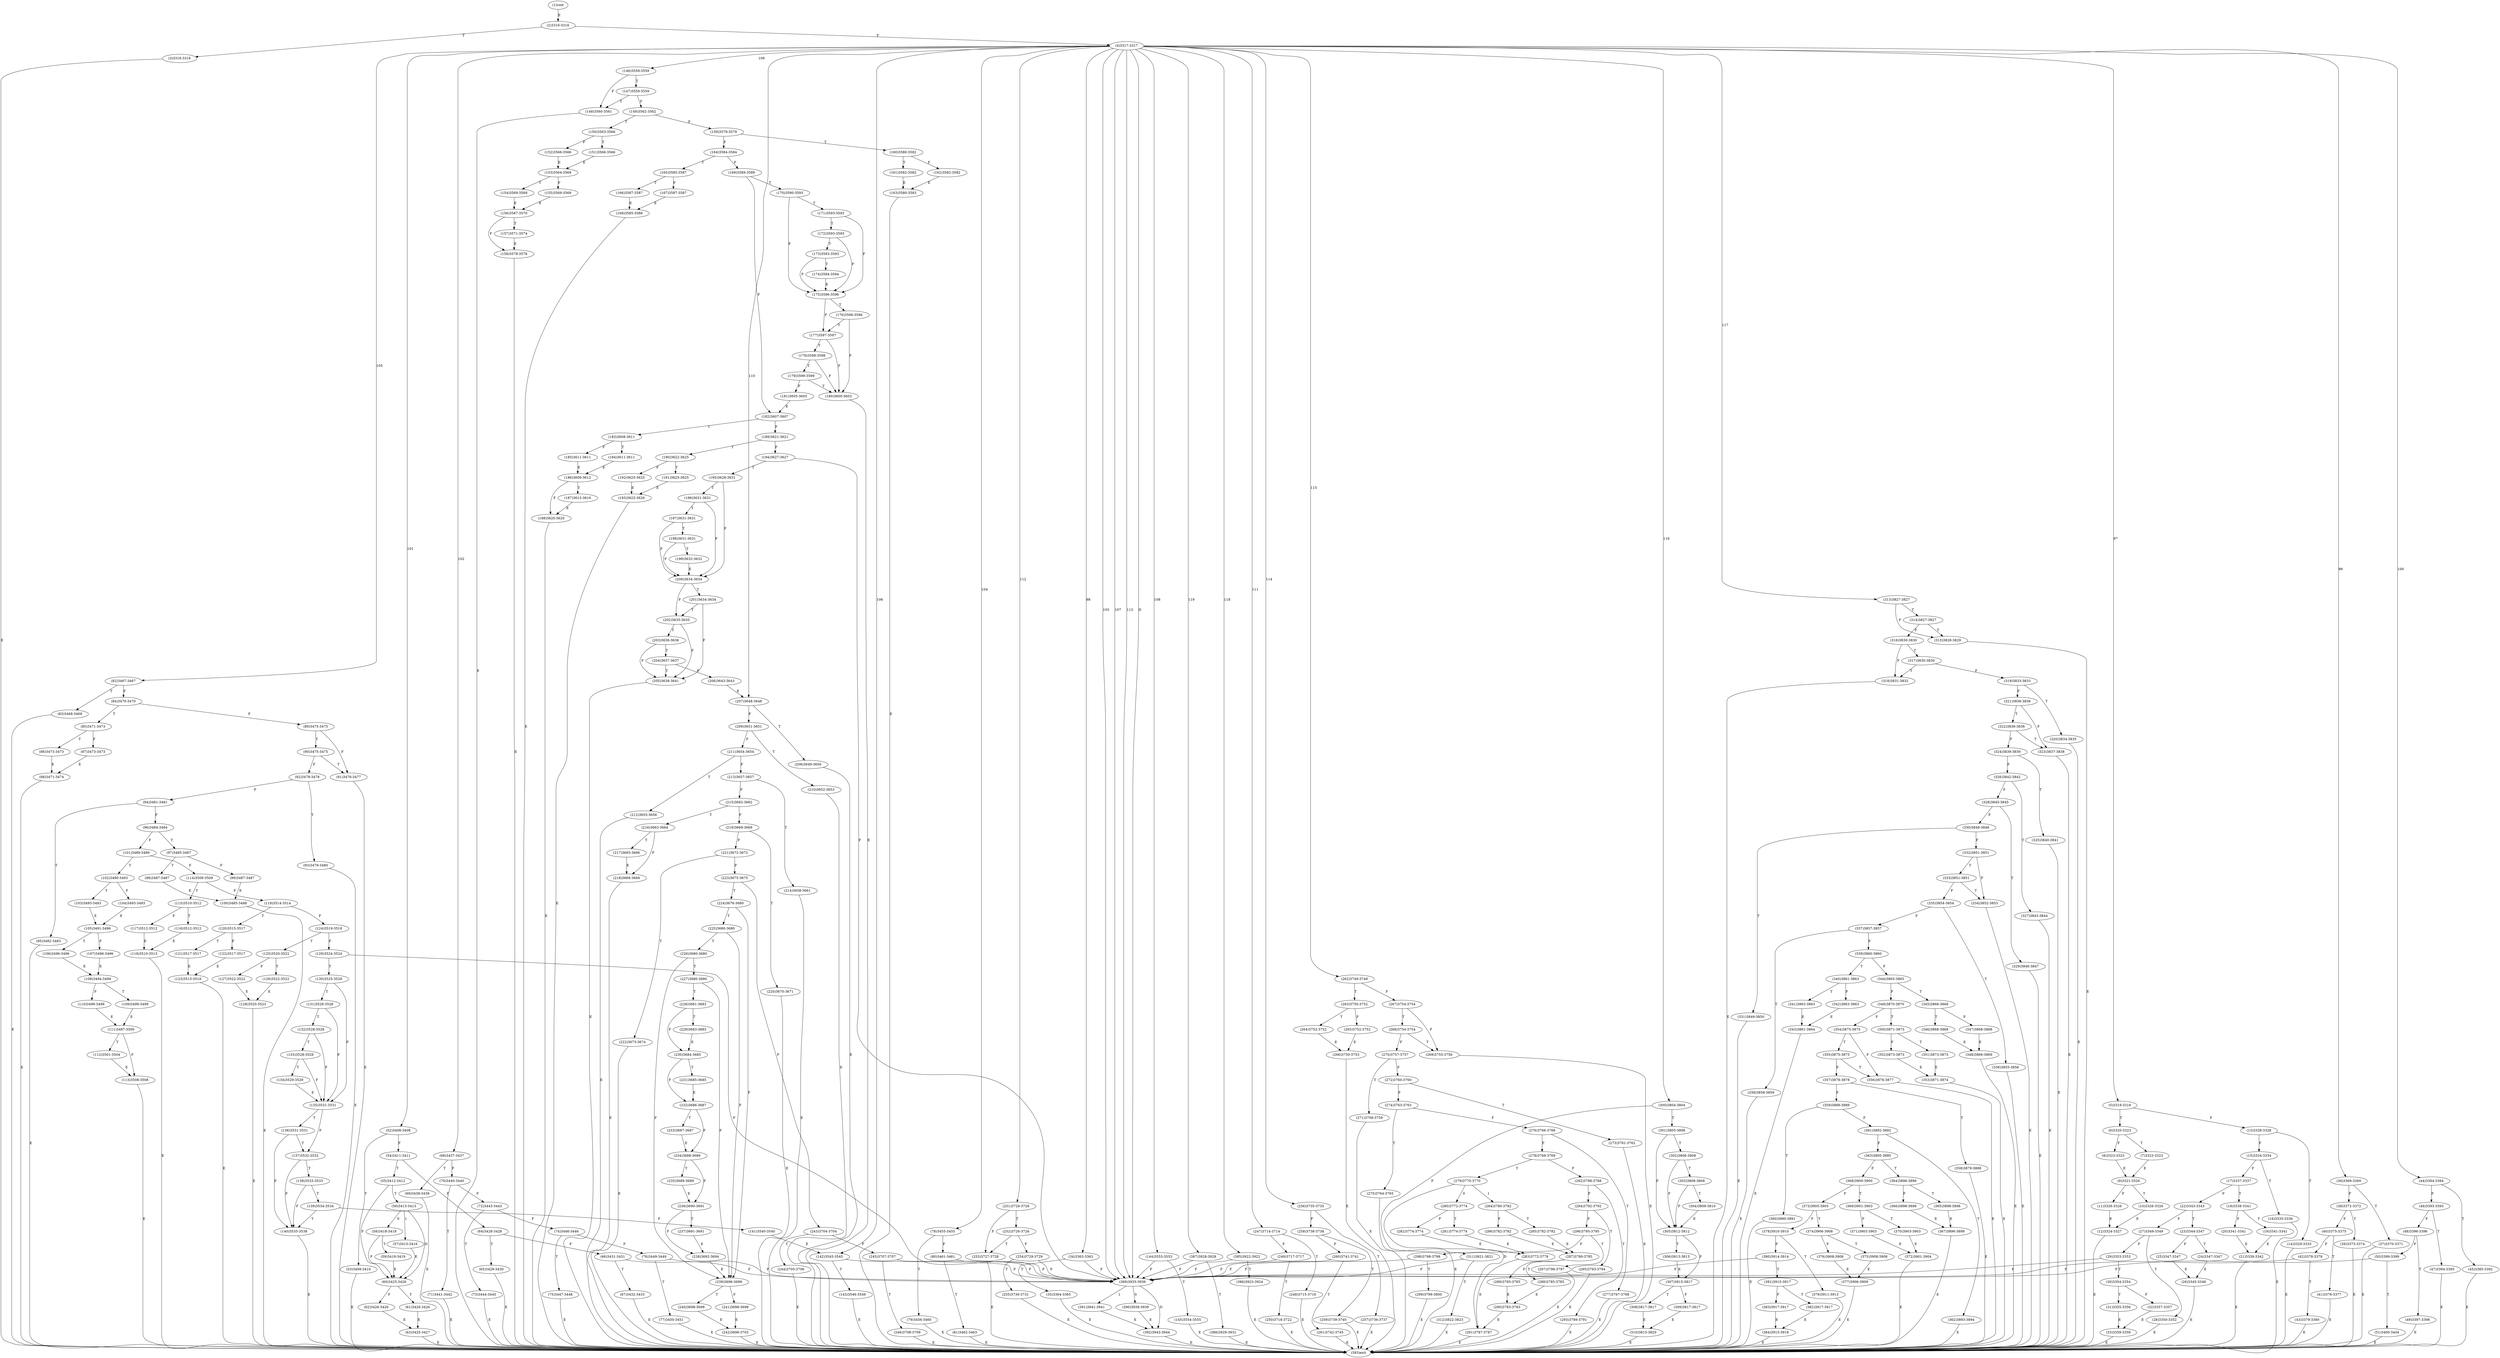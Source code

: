 digraph "" { 
1[ label="(1)root"];
2[ label="(2)3316-3316"];
3[ label="(3)3316-3316"];
4[ label="(4)3317-3317"];
5[ label="(5)3319-3319"];
6[ label="(6)3320-3323"];
7[ label="(7)3323-3323"];
8[ label="(8)3323-3323"];
9[ label="(9)3321-3326"];
10[ label="(10)3326-3326"];
11[ label="(11)3326-3326"];
12[ label="(12)3324-3327"];
13[ label="(13)3328-3328"];
14[ label="(14)3329-3333"];
15[ label="(15)3334-3334"];
17[ label="(17)3337-3337"];
16[ label="(16)3335-3336"];
19[ label="(19)3341-3341"];
18[ label="(18)3338-3341"];
21[ label="(21)3339-3342"];
20[ label="(20)3341-3341"];
23[ label="(23)3344-3347"];
22[ label="(22)3343-3343"];
25[ label="(25)3347-3347"];
24[ label="(24)3347-3347"];
27[ label="(27)3349-3349"];
26[ label="(26)3345-3348"];
29[ label="(29)3353-3353"];
28[ label="(28)3350-3352"];
31[ label="(31)3355-3356"];
30[ label="(30)3354-3354"];
34[ label="(34)3363-3363"];
35[ label="(35)3364-3365"];
32[ label="(32)3357-3357"];
33[ label="(33)3359-3359"];
38[ label="(38)3372-3372"];
39[ label="(39)3373-3374"];
36[ label="(36)3369-3369"];
37[ label="(37)3370-3371"];
42[ label="(42)3378-3378"];
43[ label="(43)3379-3380"];
40[ label="(40)3375-3375"];
41[ label="(41)3376-3377"];
46[ label="(46)3393-3393"];
47[ label="(47)3394-3395"];
44[ label="(44)3384-3384"];
45[ label="(45)3385-3392"];
51[ label="(51)3400-3404"];
50[ label="(50)3399-3399"];
49[ label="(49)3397-3398"];
48[ label="(48)3396-3396"];
55[ label="(55)3412-3412"];
54[ label="(54)3411-3411"];
53[ label="(53)3409-3410"];
52[ label="(52)3408-3408"];
59[ label="(59)3419-3419"];
58[ label="(58)3418-3418"];
57[ label="(57)3415-3416"];
56[ label="(56)3413-3413"];
63[ label="(63)3425-3427"];
62[ label="(62)3426-3426"];
61[ label="(61)3426-3426"];
60[ label="(60)3425-3426"];
68[ label="(68)3437-3437"];
69[ label="(69)3438-3439"];
70[ label="(70)3440-3440"];
71[ label="(71)3441-3442"];
64[ label="(64)3428-3428"];
65[ label="(65)3429-3430"];
66[ label="(66)3431-3431"];
67[ label="(67)3432-3433"];
76[ label="(76)3449-3449"];
77[ label="(77)3450-3451"];
78[ label="(78)3455-3455"];
79[ label="(79)3456-3460"];
72[ label="(72)3443-3443"];
73[ label="(73)3444-3445"];
74[ label="(74)3446-3446"];
75[ label="(75)3447-3448"];
85[ label="(85)3471-3473"];
84[ label="(84)3470-3470"];
87[ label="(87)3473-3473"];
86[ label="(86)3473-3473"];
81[ label="(81)3462-3463"];
80[ label="(80)3461-3461"];
83[ label="(83)3468-3469"];
82[ label="(82)3467-3467"];
93[ label="(93)3479-3480"];
92[ label="(92)3478-3478"];
95[ label="(95)3482-3483"];
94[ label="(94)3481-3481"];
89[ label="(89)3475-3475"];
88[ label="(88)3471-3474"];
91[ label="(91)3476-3477"];
90[ label="(90)3475-3475"];
102[ label="(102)3490-3493"];
103[ label="(103)3493-3493"];
100[ label="(100)3485-3488"];
101[ label="(101)3489-3489"];
98[ label="(98)3487-3487"];
99[ label="(99)3487-3487"];
96[ label="(96)3484-3484"];
97[ label="(97)3485-3487"];
110[ label="(110)3499-3499"];
111[ label="(111)3497-3500"];
108[ label="(108)3494-3499"];
109[ label="(109)3499-3499"];
106[ label="(106)3496-3496"];
107[ label="(107)3496-3496"];
104[ label="(104)3493-3493"];
105[ label="(105)3491-3496"];
119[ label="(119)3514-3514"];
118[ label="(118)3510-3513"];
117[ label="(117)3512-3512"];
116[ label="(116)3512-3512"];
115[ label="(115)3510-3512"];
114[ label="(114)3509-3509"];
113[ label="(113)3508-3508"];
112[ label="(112)3501-3504"];
127[ label="(127)3522-3522"];
126[ label="(126)3522-3522"];
125[ label="(125)3520-3522"];
124[ label="(124)3519-3519"];
123[ label="(123)3515-3518"];
122[ label="(122)3517-3517"];
121[ label="(121)3517-3517"];
120[ label="(120)3515-3517"];
137[ label="(137)3532-3532"];
136[ label="(136)3531-3531"];
139[ label="(139)3534-3534"];
138[ label="(138)3533-3533"];
141[ label="(141)3540-3540"];
140[ label="(140)3535-3538"];
143[ label="(143)3546-3549"];
142[ label="(142)3545-3545"];
129[ label="(129)3524-3524"];
128[ label="(128)3520-3523"];
131[ label="(131)3528-3528"];
130[ label="(130)3525-3528"];
133[ label="(133)3528-3528"];
132[ label="(132)3528-3528"];
135[ label="(135)3531-3531"];
134[ label="(134)3529-3529"];
152[ label="(152)3566-3566"];
153[ label="(153)3564-3569"];
154[ label="(154)3569-3569"];
155[ label="(155)3569-3569"];
156[ label="(156)3567-3570"];
157[ label="(157)3571-3574"];
158[ label="(158)3578-3578"];
159[ label="(159)3579-3579"];
144[ label="(144)3553-3553"];
145[ label="(145)3554-3555"];
146[ label="(146)3559-3559"];
147[ label="(147)3559-3559"];
148[ label="(148)3560-3561"];
149[ label="(149)3562-3562"];
150[ label="(150)3563-3566"];
151[ label="(151)3566-3566"];
171[ label="(171)3593-3593"];
170[ label="(170)3590-3593"];
169[ label="(169)3589-3589"];
168[ label="(168)3585-3588"];
175[ label="(175)3596-3596"];
174[ label="(174)3594-3594"];
173[ label="(173)3593-3593"];
172[ label="(172)3593-3593"];
163[ label="(163)3580-3583"];
162[ label="(162)3582-3582"];
161[ label="(161)3582-3582"];
160[ label="(160)3580-3582"];
167[ label="(167)3587-3587"];
166[ label="(166)3587-3587"];
165[ label="(165)3585-3587"];
164[ label="(164)3584-3584"];
186[ label="(186)3609-3612"];
187[ label="(187)3613-3616"];
184[ label="(184)3611-3611"];
185[ label="(185)3611-3611"];
190[ label="(190)3622-3625"];
191[ label="(191)3625-3625"];
188[ label="(188)3620-3620"];
189[ label="(189)3621-3621"];
178[ label="(178)3598-3598"];
179[ label="(179)3599-3599"];
176[ label="(176)3596-3596"];
177[ label="(177)3597-3597"];
182[ label="(182)3607-3607"];
183[ label="(183)3608-3611"];
180[ label="(180)3600-3603"];
181[ label="(181)3605-3605"];
205[ label="(205)3638-3641"];
204[ label="(204)3637-3637"];
207[ label="(207)3648-3648"];
206[ label="(206)3643-3643"];
201[ label="(201)3634-3634"];
200[ label="(200)3634-3634"];
203[ label="(203)3636-3636"];
202[ label="(202)3635-3635"];
197[ label="(197)3631-3631"];
196[ label="(196)3631-3631"];
199[ label="(199)3632-3632"];
198[ label="(198)3631-3631"];
193[ label="(193)3623-3626"];
192[ label="(192)3625-3625"];
195[ label="(195)3628-3631"];
194[ label="(194)3627-3627"];
220[ label="(220)3670-3671"];
221[ label="(221)3672-3672"];
222[ label="(222)3673-3674"];
223[ label="(223)3675-3675"];
216[ label="(216)3663-3664"];
217[ label="(217)3665-3666"];
218[ label="(218)3668-3668"];
219[ label="(219)3669-3669"];
212[ label="(212)3655-3656"];
213[ label="(213)3657-3657"];
214[ label="(214)3658-3661"];
215[ label="(215)3662-3662"];
208[ label="(208)3649-3650"];
209[ label="(209)3651-3651"];
210[ label="(210)3652-3653"];
211[ label="(211)3654-3654"];
239[ label="(239)3696-3698"];
238[ label="(238)3692-3694"];
237[ label="(237)3691-3691"];
236[ label="(236)3690-3691"];
235[ label="(235)3689-3689"];
234[ label="(234)3688-3689"];
233[ label="(233)3687-3687"];
232[ label="(232)3686-3687"];
231[ label="(231)3685-3685"];
230[ label="(230)3684-3685"];
229[ label="(229)3683-3683"];
228[ label="(228)3681-3683"];
227[ label="(227)3680-3680"];
226[ label="(226)3680-3680"];
225[ label="(225)3680-3680"];
224[ label="(224)3676-3680"];
254[ label="(254)3729-3729"];
255[ label="(255)3730-3731"];
252[ label="(252)3726-3726"];
253[ label="(253)3727-3728"];
250[ label="(250)3718-3722"];
251[ label="(251)3726-3726"];
248[ label="(248)3715-3716"];
249[ label="(249)3717-3717"];
246[ label="(246)3708-3709"];
247[ label="(247)3714-3714"];
244[ label="(244)3705-3706"];
245[ label="(245)3707-3707"];
242[ label="(242)3696-3703"];
243[ label="(243)3704-3704"];
240[ label="(240)3698-3698"];
241[ label="(241)3698-3698"];
275[ label="(275)3764-3765"];
274[ label="(274)3763-3763"];
273[ label="(273)3761-3762"];
272[ label="(272)3760-3760"];
279[ label="(279)3770-3770"];
278[ label="(278)3769-3769"];
277[ label="(277)3767-3768"];
276[ label="(276)3766-3766"];
283[ label="(283)3772-3778"];
282[ label="(282)3774-3774"];
281[ label="(281)3774-3774"];
280[ label="(280)3772-3774"];
287[ label="(287)3780-3785"];
286[ label="(286)3782-3782"];
285[ label="(285)3782-3782"];
284[ label="(284)3780-3782"];
258[ label="(258)3738-3738"];
259[ label="(259)3739-3740"];
256[ label="(256)3735-3735"];
257[ label="(257)3736-3737"];
262[ label="(262)3749-3749"];
263[ label="(263)3750-3752"];
260[ label="(260)3741-3741"];
261[ label="(261)3742-3745"];
266[ label="(266)3750-3753"];
267[ label="(267)3754-3754"];
264[ label="(264)3752-3752"];
265[ label="(265)3752-3752"];
270[ label="(270)3757-3757"];
271[ label="(271)3758-3759"];
268[ label="(268)3754-3754"];
269[ label="(269)3755-3756"];
305[ label="(305)3812-3812"];
304[ label="(304)3809-3810"];
307[ label="(307)3815-3817"];
306[ label="(306)3813-3813"];
309[ label="(309)3817-3817"];
308[ label="(308)3817-3817"];
311[ label="(311)3821-3821"];
310[ label="(310)3815-3820"];
313[ label="(313)3827-3827"];
312[ label="(312)3822-3823"];
315[ label="(315)3828-3829"];
314[ label="(314)3827-3827"];
317[ label="(317)3830-3830"];
316[ label="(316)3830-3830"];
319[ label="(319)3833-3833"];
318[ label="(318)3831-3832"];
288[ label="(288)3785-3785"];
289[ label="(289)3785-3785"];
290[ label="(290)3783-3783"];
291[ label="(291)3787-3787"];
292[ label="(292)3788-3788"];
293[ label="(293)3789-3791"];
294[ label="(294)3792-3792"];
295[ label="(295)3793-3794"];
296[ label="(296)3795-3795"];
297[ label="(297)3796-3797"];
298[ label="(298)3798-3798"];
299[ label="(299)3799-3800"];
300[ label="(300)3804-3804"];
301[ label="(301)3805-3808"];
302[ label="(302)3808-3808"];
303[ label="(303)3808-3808"];
343[ label="(343)3861-3864"];
342[ label="(342)3863-3863"];
341[ label="(341)3863-3863"];
340[ label="(340)3861-3863"];
339[ label="(339)3860-3860"];
338[ label="(338)3858-3859"];
337[ label="(337)3857-3857"];
336[ label="(336)3855-3856"];
351[ label="(351)3873-3873"];
350[ label="(350)3871-3873"];
349[ label="(349)3870-3870"];
348[ label="(348)3866-3869"];
347[ label="(347)3868-3868"];
346[ label="(346)3868-3868"];
345[ label="(345)3866-3868"];
344[ label="(344)3865-3865"];
326[ label="(326)3842-3842"];
327[ label="(327)3843-3844"];
324[ label="(324)3839-3839"];
325[ label="(325)3840-3841"];
322[ label="(322)3836-3836"];
323[ label="(323)3837-3838"];
320[ label="(320)3834-3835"];
321[ label="(321)3836-3836"];
334[ label="(334)3852-3853"];
335[ label="(335)3854-3854"];
332[ label="(332)3851-3851"];
333[ label="(333)3851-3851"];
330[ label="(330)3848-3848"];
331[ label="(331)3849-3850"];
328[ label="(328)3845-3845"];
329[ label="(329)3846-3847"];
373[ label="(373)3905-3905"];
372[ label="(372)3901-3904"];
375[ label="(375)3908-3908"];
374[ label="(374)3906-3908"];
369[ label="(369)3901-3903"];
368[ label="(368)3900-3900"];
371[ label="(371)3903-3903"];
370[ label="(370)3903-3903"];
381[ label="(381)3915-3917"];
380[ label="(380)3914-3914"];
383[ label="(383)3917-3917"];
382[ label="(382)3917-3917"];
377[ label="(377)3906-3909"];
376[ label="(376)3908-3908"];
379[ label="(379)3911-3913"];
378[ label="(378)3910-3910"];
356[ label="(356)3876-3877"];
357[ label="(357)3878-3878"];
358[ label="(358)3879-3888"];
359[ label="(359)3889-3889"];
352[ label="(352)3873-3873"];
353[ label="(353)3871-3874"];
354[ label="(354)3875-3875"];
355[ label="(355)3875-3875"];
364[ label="(364)3896-3898"];
365[ label="(365)3898-3898"];
366[ label="(366)3898-3898"];
367[ label="(367)3896-3899"];
360[ label="(360)3890-3891"];
361[ label="(361)3892-3892"];
362[ label="(362)3893-3894"];
363[ label="(363)3895-3895"];
393[ label="(393)exit"];
392[ label="(392)3943-3944"];
387[ label="(387)3928-3928"];
386[ label="(386)3923-3924"];
385[ label="(385)3922-3922"];
384[ label="(384)3915-3918"];
391[ label="(391)3941-3941"];
390[ label="(390)3938-3939"];
389[ label="(389)3935-3936"];
388[ label="(388)3929-3931"];
1->2[ label="E"];
2->4[ label="F"];
2->3[ label="T"];
3->393[ label="E"];
4->5[ label="97"];
4->34[ label="98"];
4->36[ label="99"];
4->44[ label="100"];
4->52[ label="101"];
4->68[ label="102"];
4->389[ label="103"];
4->78[ label="104"];
4->82[ label="105"];
4->142[ label="106"];
4->389[ label="107"];
4->144[ label="108"];
4->146[ label="109"];
4->207[ label="110"];
4->247[ label="111"];
4->251[ label="112"];
4->389[ label="113"];
4->256[ label="114"];
4->262[ label="115"];
4->300[ label="116"];
4->313[ label="117"];
4->385[ label="118"];
4->387[ label="119"];
4->389[ label="D"];
5->13[ label="F"];
5->6[ label="T"];
6->8[ label="F"];
6->7[ label="T"];
7->9[ label="E"];
8->9[ label="E"];
9->11[ label="F"];
9->10[ label="T"];
10->12[ label="E"];
11->12[ label="E"];
12->393[ label="E"];
13->15[ label="F"];
13->14[ label="T"];
14->393[ label="E"];
15->17[ label="F"];
15->16[ label="T"];
16->393[ label="E"];
17->22[ label="F"];
17->18[ label="T"];
18->20[ label="F"];
18->19[ label="T"];
19->21[ label="E"];
20->21[ label="E"];
21->393[ label="E"];
22->27[ label="F"];
22->23[ label="T"];
23->25[ label="F"];
23->24[ label="T"];
24->26[ label="E"];
25->26[ label="E"];
26->393[ label="E"];
27->29[ label="F"];
27->28[ label="T"];
28->393[ label="E"];
29->389[ label="F"];
29->30[ label="T"];
30->32[ label="F"];
30->31[ label="T"];
31->33[ label="E"];
32->33[ label="E"];
33->393[ label="E"];
34->389[ label="F"];
34->35[ label="T"];
35->393[ label="E"];
36->38[ label="F"];
36->37[ label="T"];
37->393[ label="E"];
38->40[ label="F"];
38->39[ label="T"];
39->393[ label="E"];
40->42[ label="F"];
40->41[ label="T"];
41->393[ label="E"];
42->389[ label="F"];
42->43[ label="T"];
43->393[ label="E"];
44->46[ label="F"];
44->45[ label="T"];
45->393[ label="E"];
46->48[ label="F"];
46->47[ label="T"];
47->393[ label="E"];
48->50[ label="F"];
48->49[ label="T"];
49->393[ label="E"];
50->389[ label="F"];
50->51[ label="T"];
51->393[ label="E"];
52->54[ label="F"];
52->53[ label="T"];
53->393[ label="E"];
54->64[ label="F"];
54->55[ label="T"];
55->60[ label="F"];
55->56[ label="T"];
56->58[ label="0"];
56->57[ label="1"];
56->60[ label="D"];
57->60[ label="E"];
58->60[ label="F"];
58->59[ label="T"];
59->60[ label="E"];
60->62[ label="F"];
60->61[ label="T"];
61->63[ label="E"];
62->63[ label="E"];
63->393[ label="E"];
64->66[ label="F"];
64->65[ label="T"];
65->393[ label="E"];
66->389[ label="F"];
66->67[ label="T"];
67->393[ label="E"];
68->70[ label="F"];
68->69[ label="T"];
69->393[ label="E"];
70->72[ label="F"];
70->71[ label="T"];
71->393[ label="E"];
72->74[ label="F"];
72->73[ label="T"];
73->393[ label="E"];
74->76[ label="F"];
74->75[ label="T"];
75->393[ label="E"];
76->389[ label="F"];
76->77[ label="T"];
77->393[ label="E"];
78->80[ label="F"];
78->79[ label="T"];
79->393[ label="E"];
80->389[ label="F"];
80->81[ label="T"];
81->393[ label="E"];
82->84[ label="F"];
82->83[ label="T"];
83->393[ label="E"];
84->89[ label="F"];
84->85[ label="T"];
85->87[ label="F"];
85->86[ label="T"];
86->88[ label="E"];
87->88[ label="E"];
88->393[ label="E"];
89->91[ label="F"];
89->90[ label="T"];
90->92[ label="F"];
90->91[ label="T"];
91->393[ label="E"];
92->94[ label="F"];
92->93[ label="T"];
93->393[ label="E"];
94->96[ label="F"];
94->95[ label="T"];
95->393[ label="E"];
96->101[ label="F"];
96->97[ label="T"];
97->99[ label="F"];
97->98[ label="T"];
98->100[ label="E"];
99->100[ label="E"];
100->393[ label="E"];
101->114[ label="F"];
101->102[ label="T"];
102->104[ label="F"];
102->103[ label="T"];
103->105[ label="E"];
104->105[ label="E"];
105->107[ label="F"];
105->106[ label="T"];
106->108[ label="E"];
107->108[ label="E"];
108->110[ label="F"];
108->109[ label="T"];
109->111[ label="E"];
110->111[ label="E"];
111->113[ label="F"];
111->112[ label="T"];
112->113[ label="E"];
113->393[ label="E"];
114->119[ label="F"];
114->115[ label="T"];
115->117[ label="F"];
115->116[ label="T"];
116->118[ label="E"];
117->118[ label="E"];
118->393[ label="E"];
119->124[ label="F"];
119->120[ label="T"];
120->122[ label="F"];
120->121[ label="T"];
121->123[ label="E"];
122->123[ label="E"];
123->393[ label="E"];
124->129[ label="F"];
124->125[ label="T"];
125->127[ label="F"];
125->126[ label="T"];
126->128[ label="E"];
127->128[ label="E"];
128->393[ label="E"];
129->389[ label="F"];
129->130[ label="T"];
130->135[ label="F"];
130->131[ label="T"];
131->135[ label="F"];
131->132[ label="T"];
132->135[ label="F"];
132->133[ label="T"];
133->135[ label="F"];
133->134[ label="T"];
134->135[ label="E"];
135->137[ label="F"];
135->136[ label="T"];
136->140[ label="F"];
136->137[ label="T"];
137->140[ label="F"];
137->138[ label="T"];
138->140[ label="F"];
138->139[ label="T"];
139->141[ label="F"];
139->140[ label="T"];
140->393[ label="E"];
141->142[ label="E"];
142->389[ label="F"];
142->143[ label="T"];
143->393[ label="E"];
144->389[ label="F"];
144->145[ label="T"];
145->393[ label="E"];
146->148[ label="F"];
146->147[ label="T"];
147->149[ label="F"];
147->148[ label="T"];
148->393[ label="E"];
149->159[ label="F"];
149->150[ label="T"];
150->152[ label="F"];
150->151[ label="T"];
151->153[ label="E"];
152->153[ label="E"];
153->155[ label="F"];
153->154[ label="T"];
154->156[ label="E"];
155->156[ label="E"];
156->158[ label="F"];
156->157[ label="T"];
157->158[ label="E"];
158->393[ label="E"];
159->164[ label="F"];
159->160[ label="T"];
160->162[ label="F"];
160->161[ label="T"];
161->163[ label="E"];
162->163[ label="E"];
163->393[ label="E"];
164->169[ label="F"];
164->165[ label="T"];
165->167[ label="F"];
165->166[ label="T"];
166->168[ label="E"];
167->168[ label="E"];
168->393[ label="E"];
169->182[ label="F"];
169->170[ label="T"];
170->175[ label="F"];
170->171[ label="T"];
171->175[ label="F"];
171->172[ label="T"];
172->175[ label="F"];
172->173[ label="T"];
173->175[ label="F"];
173->174[ label="T"];
174->175[ label="E"];
175->177[ label="F"];
175->176[ label="T"];
176->180[ label="F"];
176->177[ label="T"];
177->180[ label="F"];
177->178[ label="T"];
178->180[ label="F"];
178->179[ label="T"];
179->181[ label="F"];
179->180[ label="T"];
180->393[ label="E"];
181->182[ label="E"];
182->189[ label="F"];
182->183[ label="T"];
183->185[ label="F"];
183->184[ label="T"];
184->186[ label="E"];
185->186[ label="E"];
186->188[ label="F"];
186->187[ label="T"];
187->188[ label="E"];
188->393[ label="E"];
189->194[ label="F"];
189->190[ label="T"];
190->192[ label="F"];
190->191[ label="T"];
191->193[ label="E"];
192->193[ label="E"];
193->393[ label="E"];
194->389[ label="F"];
194->195[ label="T"];
195->200[ label="F"];
195->196[ label="T"];
196->200[ label="F"];
196->197[ label="T"];
197->200[ label="F"];
197->198[ label="T"];
198->200[ label="F"];
198->199[ label="T"];
199->200[ label="E"];
200->202[ label="F"];
200->201[ label="T"];
201->205[ label="F"];
201->202[ label="T"];
202->205[ label="F"];
202->203[ label="T"];
203->205[ label="F"];
203->204[ label="T"];
204->206[ label="F"];
204->205[ label="T"];
205->393[ label="E"];
206->207[ label="E"];
207->209[ label="F"];
207->208[ label="T"];
208->393[ label="E"];
209->211[ label="F"];
209->210[ label="T"];
210->393[ label="E"];
211->213[ label="F"];
211->212[ label="T"];
212->393[ label="E"];
213->215[ label="F"];
213->214[ label="T"];
214->393[ label="E"];
215->219[ label="F"];
215->216[ label="T"];
216->218[ label="F"];
216->217[ label="T"];
217->218[ label="E"];
218->393[ label="E"];
219->221[ label="F"];
219->220[ label="T"];
220->393[ label="E"];
221->223[ label="F"];
221->222[ label="T"];
222->393[ label="E"];
223->243[ label="F"];
223->224[ label="T"];
224->239[ label="F"];
224->225[ label="T"];
225->239[ label="F"];
225->226[ label="T"];
226->239[ label="F"];
226->227[ label="T"];
227->239[ label="F"];
227->228[ label="T"];
228->230[ label="F"];
228->229[ label="T"];
229->230[ label="E"];
230->232[ label="F"];
230->231[ label="T"];
231->232[ label="E"];
232->234[ label="F"];
232->233[ label="T"];
233->234[ label="E"];
234->236[ label="F"];
234->235[ label="T"];
235->236[ label="E"];
236->238[ label="F"];
236->237[ label="T"];
237->238[ label="E"];
238->239[ label="E"];
239->241[ label="F"];
239->240[ label="T"];
240->242[ label="E"];
241->242[ label="E"];
242->393[ label="E"];
243->245[ label="F"];
243->244[ label="T"];
244->393[ label="E"];
245->389[ label="F"];
245->246[ label="T"];
246->393[ label="E"];
247->249[ label="F"];
247->248[ label="T"];
248->393[ label="E"];
249->389[ label="F"];
249->250[ label="T"];
250->393[ label="E"];
251->253[ label="F"];
251->252[ label="T"];
252->254[ label="F"];
252->253[ label="T"];
253->393[ label="E"];
254->389[ label="F"];
254->255[ label="T"];
255->393[ label="E"];
256->258[ label="F"];
256->257[ label="T"];
257->393[ label="E"];
258->260[ label="F"];
258->259[ label="T"];
259->393[ label="E"];
260->389[ label="F"];
260->261[ label="T"];
261->393[ label="E"];
262->267[ label="F"];
262->263[ label="T"];
263->265[ label="F"];
263->264[ label="T"];
264->266[ label="E"];
265->266[ label="E"];
266->393[ label="E"];
267->269[ label="F"];
267->268[ label="T"];
268->270[ label="F"];
268->269[ label="T"];
269->393[ label="E"];
270->272[ label="F"];
270->271[ label="T"];
271->393[ label="E"];
272->274[ label="F"];
272->273[ label="T"];
273->393[ label="E"];
274->276[ label="F"];
274->275[ label="T"];
275->393[ label="E"];
276->278[ label="F"];
276->277[ label="T"];
277->393[ label="E"];
278->292[ label="F"];
278->279[ label="T"];
279->280[ label="0"];
279->284[ label="1"];
279->291[ label="D"];
280->282[ label="F"];
280->281[ label="T"];
281->283[ label="E"];
282->283[ label="E"];
283->291[ label="E"];
284->286[ label="F"];
284->285[ label="T"];
285->287[ label="E"];
286->287[ label="E"];
287->289[ label="F"];
287->288[ label="T"];
288->290[ label="E"];
289->290[ label="E"];
290->291[ label="E"];
291->393[ label="E"];
292->294[ label="F"];
292->293[ label="T"];
293->393[ label="E"];
294->296[ label="F"];
294->295[ label="T"];
295->393[ label="E"];
296->298[ label="F"];
296->297[ label="T"];
297->393[ label="E"];
298->389[ label="F"];
298->299[ label="T"];
299->393[ label="E"];
300->311[ label="F"];
300->301[ label="T"];
301->305[ label="F"];
301->302[ label="T"];
302->305[ label="F"];
302->303[ label="T"];
303->305[ label="F"];
303->304[ label="T"];
304->305[ label="E"];
305->307[ label="F"];
305->306[ label="T"];
306->307[ label="E"];
307->309[ label="F"];
307->308[ label="T"];
308->310[ label="E"];
309->310[ label="E"];
310->393[ label="E"];
311->389[ label="F"];
311->312[ label="T"];
312->393[ label="E"];
313->315[ label="F"];
313->314[ label="T"];
314->316[ label="F"];
314->315[ label="T"];
315->393[ label="E"];
316->318[ label="F"];
316->317[ label="T"];
317->319[ label="F"];
317->318[ label="T"];
318->393[ label="E"];
319->321[ label="F"];
319->320[ label="T"];
320->393[ label="E"];
321->323[ label="F"];
321->322[ label="T"];
322->324[ label="F"];
322->323[ label="T"];
323->393[ label="E"];
324->326[ label="F"];
324->325[ label="T"];
325->393[ label="E"];
326->328[ label="F"];
326->327[ label="T"];
327->393[ label="E"];
328->330[ label="F"];
328->329[ label="T"];
329->393[ label="E"];
330->332[ label="F"];
330->331[ label="T"];
331->393[ label="E"];
332->334[ label="F"];
332->333[ label="T"];
333->335[ label="F"];
333->334[ label="T"];
334->393[ label="E"];
335->337[ label="F"];
335->336[ label="T"];
336->393[ label="E"];
337->339[ label="F"];
337->338[ label="T"];
338->393[ label="E"];
339->344[ label="F"];
339->340[ label="T"];
340->342[ label="F"];
340->341[ label="T"];
341->343[ label="E"];
342->343[ label="E"];
343->393[ label="E"];
344->349[ label="F"];
344->345[ label="T"];
345->347[ label="F"];
345->346[ label="T"];
346->348[ label="E"];
347->348[ label="E"];
348->393[ label="E"];
349->354[ label="F"];
349->350[ label="T"];
350->352[ label="F"];
350->351[ label="T"];
351->353[ label="E"];
352->353[ label="E"];
353->393[ label="E"];
354->356[ label="F"];
354->355[ label="T"];
355->357[ label="F"];
355->356[ label="T"];
356->393[ label="E"];
357->359[ label="F"];
357->358[ label="T"];
358->393[ label="E"];
359->361[ label="F"];
359->360[ label="T"];
360->393[ label="E"];
361->363[ label="F"];
361->362[ label="T"];
362->393[ label="E"];
363->368[ label="F"];
363->364[ label="T"];
364->366[ label="F"];
364->365[ label="T"];
365->367[ label="E"];
366->367[ label="E"];
367->393[ label="E"];
368->373[ label="F"];
368->369[ label="T"];
369->371[ label="F"];
369->370[ label="T"];
370->372[ label="E"];
371->372[ label="E"];
372->393[ label="E"];
373->378[ label="F"];
373->374[ label="T"];
374->376[ label="F"];
374->375[ label="T"];
375->377[ label="E"];
376->377[ label="E"];
377->393[ label="E"];
378->380[ label="F"];
378->379[ label="T"];
379->393[ label="E"];
380->389[ label="F"];
380->381[ label="T"];
381->383[ label="F"];
381->382[ label="T"];
382->384[ label="E"];
383->384[ label="E"];
384->393[ label="E"];
385->389[ label="F"];
385->386[ label="T"];
386->393[ label="E"];
387->389[ label="F"];
387->388[ label="T"];
388->393[ label="E"];
389->390[ label="0"];
389->391[ label="1"];
389->392[ label="D"];
390->392[ label="E"];
391->392[ label="E"];
392->393[ label="E"];
}